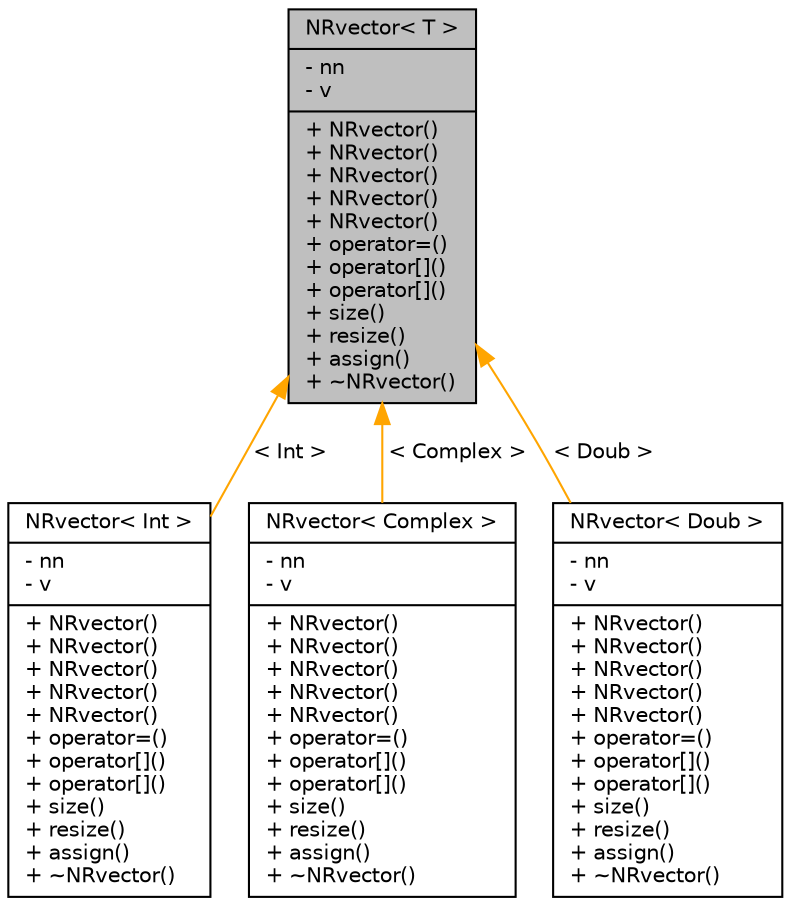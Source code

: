 digraph "NRvector&lt; T &gt;"
{
  bgcolor="transparent";
  edge [fontname="Helvetica",fontsize="10",labelfontname="Helvetica",labelfontsize="10"];
  node [fontname="Helvetica",fontsize="10",shape=record];
  Node0 [label="{NRvector\< T \>\n|- nn\l- v\l|+ NRvector()\l+ NRvector()\l+ NRvector()\l+ NRvector()\l+ NRvector()\l+ operator=()\l+ operator[]()\l+ operator[]()\l+ size()\l+ resize()\l+ assign()\l+ ~NRvector()\l}",height=0.2,width=0.4,color="black", fillcolor="grey75", style="filled", fontcolor="black"];
  Node0 -> Node1 [dir="back",color="orange",fontsize="10",style="solid",label=" \< Int \>" ,fontname="Helvetica"];
  Node1 [label="{NRvector\< Int \>\n|- nn\l- v\l|+ NRvector()\l+ NRvector()\l+ NRvector()\l+ NRvector()\l+ NRvector()\l+ operator=()\l+ operator[]()\l+ operator[]()\l+ size()\l+ resize()\l+ assign()\l+ ~NRvector()\l}",height=0.2,width=0.4,color="black",URL="$classNRvector.html"];
  Node0 -> Node2 [dir="back",color="orange",fontsize="10",style="solid",label=" \< Complex \>" ,fontname="Helvetica"];
  Node2 [label="{NRvector\< Complex \>\n|- nn\l- v\l|+ NRvector()\l+ NRvector()\l+ NRvector()\l+ NRvector()\l+ NRvector()\l+ operator=()\l+ operator[]()\l+ operator[]()\l+ size()\l+ resize()\l+ assign()\l+ ~NRvector()\l}",height=0.2,width=0.4,color="black",URL="$classNRvector.html"];
  Node0 -> Node3 [dir="back",color="orange",fontsize="10",style="solid",label=" \< Doub \>" ,fontname="Helvetica"];
  Node3 [label="{NRvector\< Doub \>\n|- nn\l- v\l|+ NRvector()\l+ NRvector()\l+ NRvector()\l+ NRvector()\l+ NRvector()\l+ operator=()\l+ operator[]()\l+ operator[]()\l+ size()\l+ resize()\l+ assign()\l+ ~NRvector()\l}",height=0.2,width=0.4,color="black",URL="$classNRvector.html"];
}
